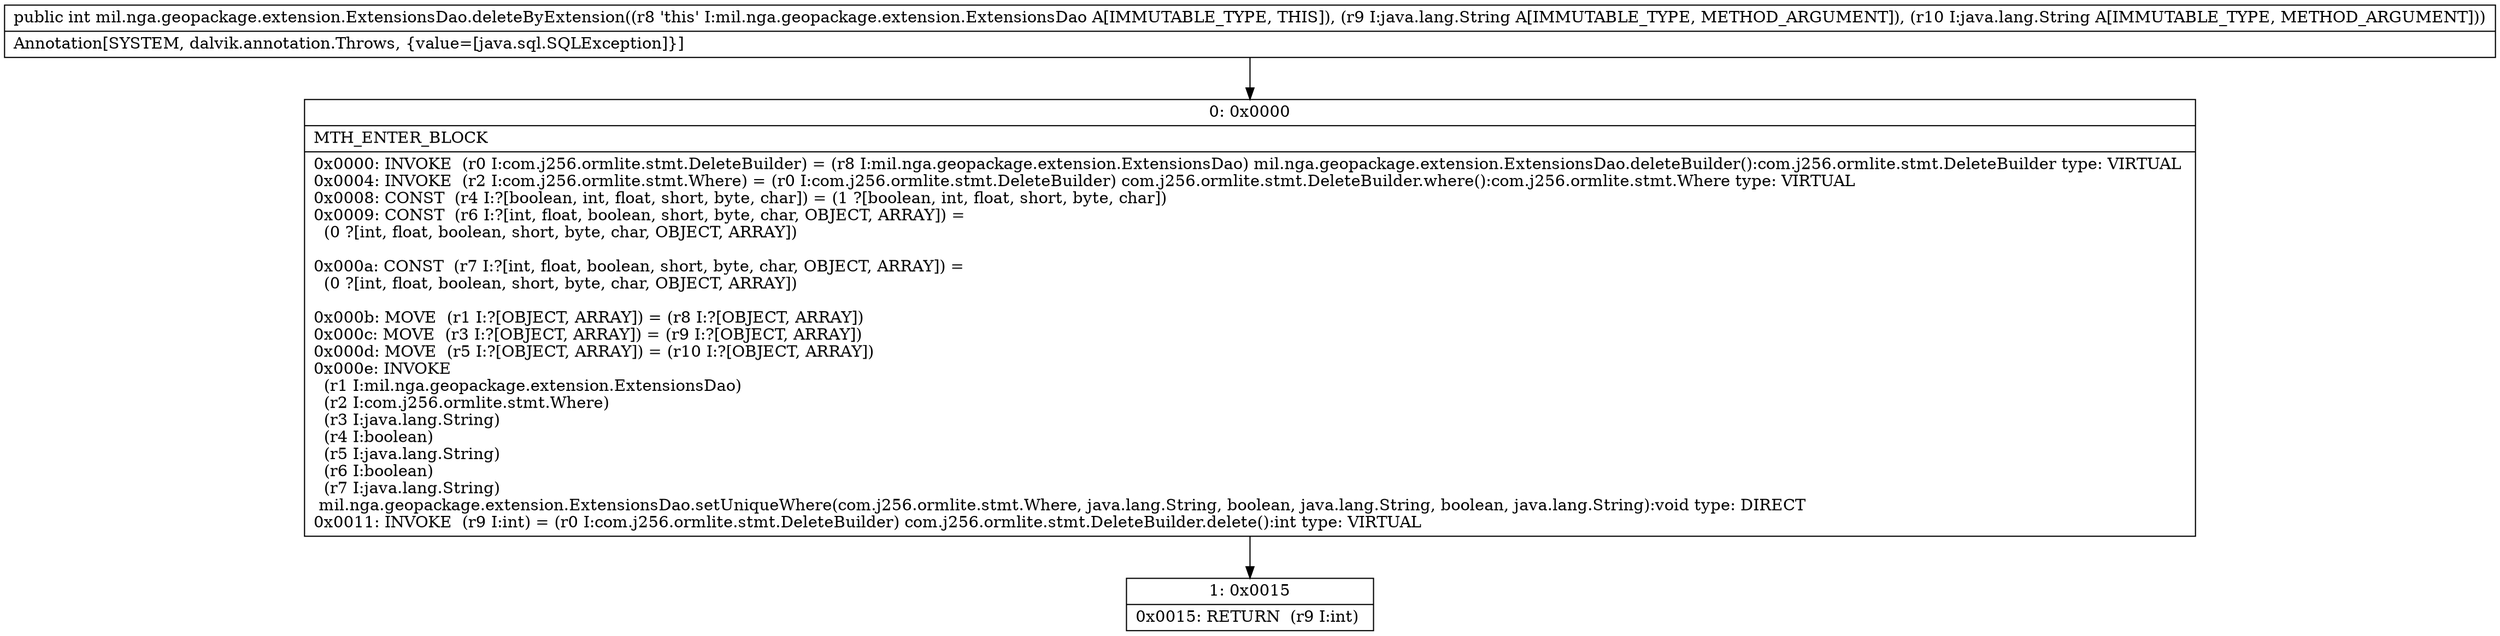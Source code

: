 digraph "CFG formil.nga.geopackage.extension.ExtensionsDao.deleteByExtension(Ljava\/lang\/String;Ljava\/lang\/String;)I" {
Node_0 [shape=record,label="{0\:\ 0x0000|MTH_ENTER_BLOCK\l|0x0000: INVOKE  (r0 I:com.j256.ormlite.stmt.DeleteBuilder) = (r8 I:mil.nga.geopackage.extension.ExtensionsDao) mil.nga.geopackage.extension.ExtensionsDao.deleteBuilder():com.j256.ormlite.stmt.DeleteBuilder type: VIRTUAL \l0x0004: INVOKE  (r2 I:com.j256.ormlite.stmt.Where) = (r0 I:com.j256.ormlite.stmt.DeleteBuilder) com.j256.ormlite.stmt.DeleteBuilder.where():com.j256.ormlite.stmt.Where type: VIRTUAL \l0x0008: CONST  (r4 I:?[boolean, int, float, short, byte, char]) = (1 ?[boolean, int, float, short, byte, char]) \l0x0009: CONST  (r6 I:?[int, float, boolean, short, byte, char, OBJECT, ARRAY]) = \l  (0 ?[int, float, boolean, short, byte, char, OBJECT, ARRAY])\l \l0x000a: CONST  (r7 I:?[int, float, boolean, short, byte, char, OBJECT, ARRAY]) = \l  (0 ?[int, float, boolean, short, byte, char, OBJECT, ARRAY])\l \l0x000b: MOVE  (r1 I:?[OBJECT, ARRAY]) = (r8 I:?[OBJECT, ARRAY]) \l0x000c: MOVE  (r3 I:?[OBJECT, ARRAY]) = (r9 I:?[OBJECT, ARRAY]) \l0x000d: MOVE  (r5 I:?[OBJECT, ARRAY]) = (r10 I:?[OBJECT, ARRAY]) \l0x000e: INVOKE  \l  (r1 I:mil.nga.geopackage.extension.ExtensionsDao)\l  (r2 I:com.j256.ormlite.stmt.Where)\l  (r3 I:java.lang.String)\l  (r4 I:boolean)\l  (r5 I:java.lang.String)\l  (r6 I:boolean)\l  (r7 I:java.lang.String)\l mil.nga.geopackage.extension.ExtensionsDao.setUniqueWhere(com.j256.ormlite.stmt.Where, java.lang.String, boolean, java.lang.String, boolean, java.lang.String):void type: DIRECT \l0x0011: INVOKE  (r9 I:int) = (r0 I:com.j256.ormlite.stmt.DeleteBuilder) com.j256.ormlite.stmt.DeleteBuilder.delete():int type: VIRTUAL \l}"];
Node_1 [shape=record,label="{1\:\ 0x0015|0x0015: RETURN  (r9 I:int) \l}"];
MethodNode[shape=record,label="{public int mil.nga.geopackage.extension.ExtensionsDao.deleteByExtension((r8 'this' I:mil.nga.geopackage.extension.ExtensionsDao A[IMMUTABLE_TYPE, THIS]), (r9 I:java.lang.String A[IMMUTABLE_TYPE, METHOD_ARGUMENT]), (r10 I:java.lang.String A[IMMUTABLE_TYPE, METHOD_ARGUMENT]))  | Annotation[SYSTEM, dalvik.annotation.Throws, \{value=[java.sql.SQLException]\}]\l}"];
MethodNode -> Node_0;
Node_0 -> Node_1;
}

